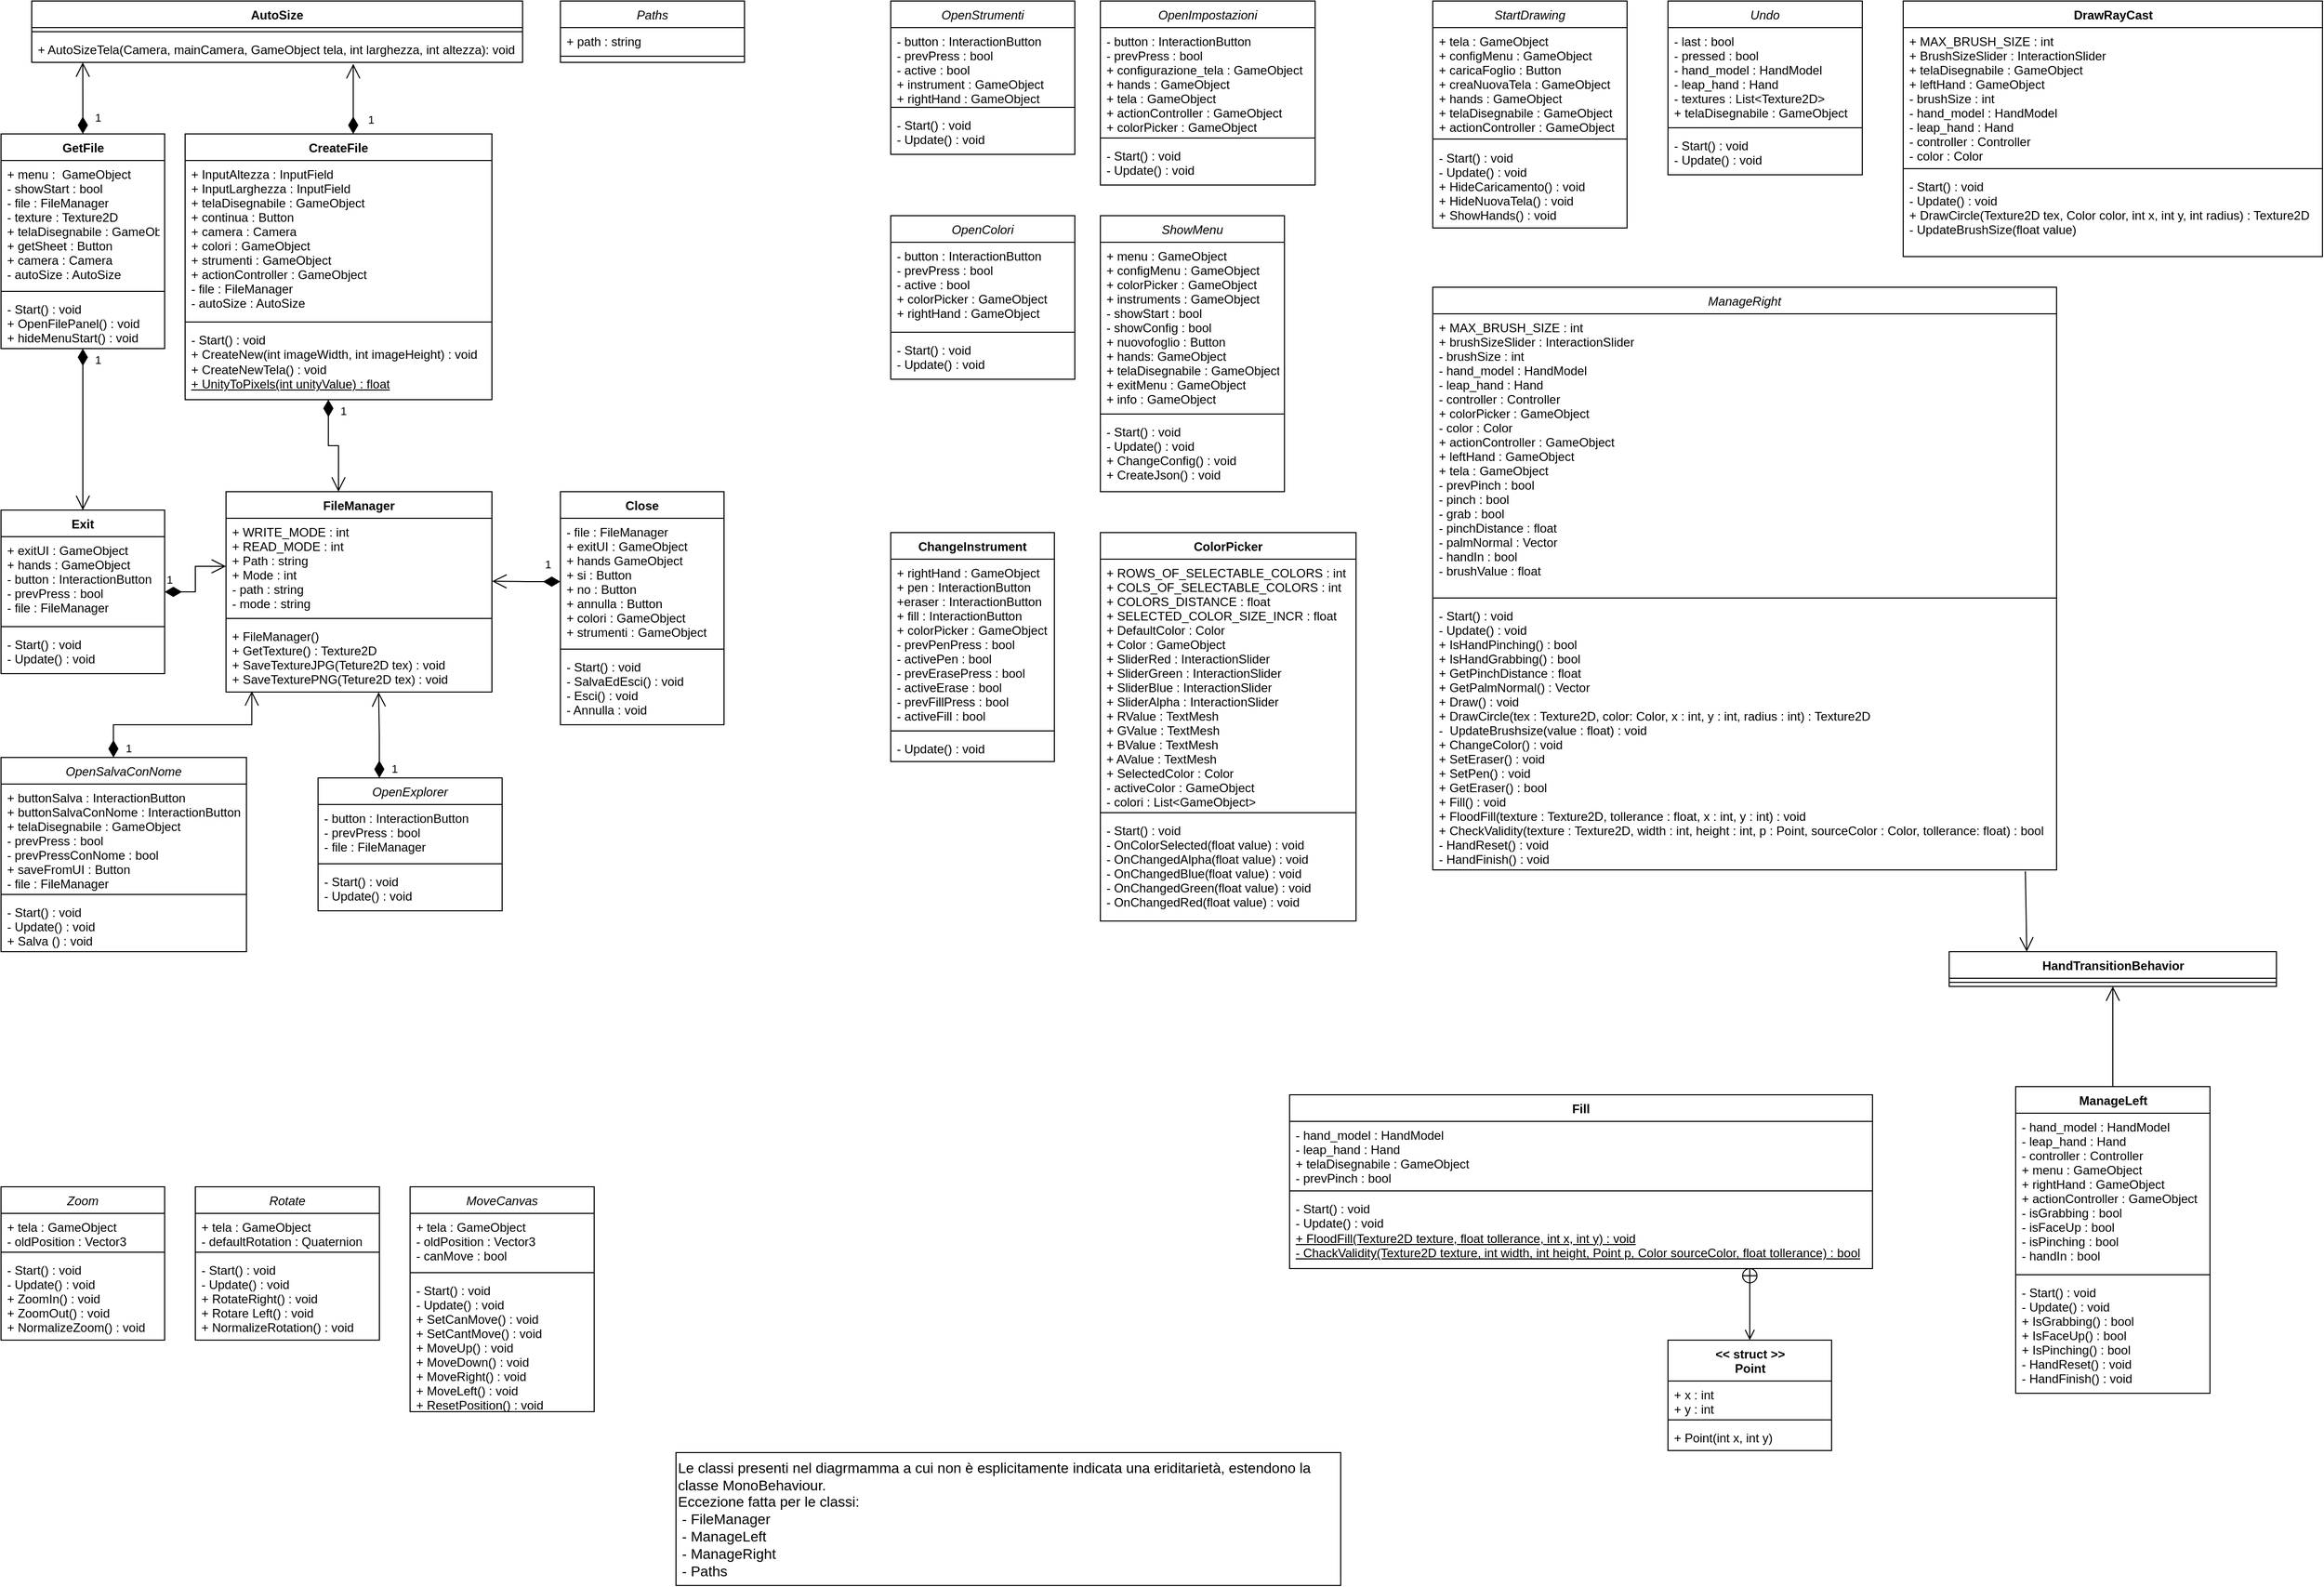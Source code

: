 <mxfile version="14.6.13" type="github">
  <diagram id="C5RBs43oDa-KdzZeNtuy" name="Page-1">
    <mxGraphModel dx="3206" dy="456" grid="1" gridSize="10" guides="1" tooltips="1" connect="1" arrows="1" fold="1" page="1" pageScale="1" pageWidth="1169" pageHeight="1654" math="0" shadow="0">
      <root>
        <mxCell id="WIyWlLk6GJQsqaUBKTNV-0" />
        <mxCell id="WIyWlLk6GJQsqaUBKTNV-1" parent="WIyWlLk6GJQsqaUBKTNV-0" />
        <mxCell id="zkfFHV4jXpPFQw0GAbJ--0" value="AutoSize" style="swimlane;fontStyle=1;align=center;verticalAlign=top;childLayout=stackLayout;horizontal=1;startSize=26;horizontalStack=0;resizeParent=1;resizeLast=0;collapsible=1;marginBottom=0;rounded=0;shadow=0;strokeWidth=1;" parent="WIyWlLk6GJQsqaUBKTNV-1" vertex="1">
          <mxGeometry x="-2270" y="30" width="480" height="60" as="geometry">
            <mxRectangle x="100" y="280" width="160" height="26" as="alternateBounds" />
          </mxGeometry>
        </mxCell>
        <mxCell id="zkfFHV4jXpPFQw0GAbJ--4" value="" style="line;html=1;strokeWidth=1;align=left;verticalAlign=middle;spacingTop=-1;spacingLeft=3;spacingRight=3;rotatable=0;labelPosition=right;points=[];portConstraint=eastwest;" parent="zkfFHV4jXpPFQw0GAbJ--0" vertex="1">
          <mxGeometry y="26" width="480" height="8" as="geometry" />
        </mxCell>
        <mxCell id="zkfFHV4jXpPFQw0GAbJ--5" value="+ AutoSizeTela(Camera, mainCamera, GameObject tela, int larghezza, int altezza): void" style="text;align=left;verticalAlign=top;spacingLeft=4;spacingRight=4;overflow=hidden;rotatable=0;points=[[0,0.5],[1,0.5]];portConstraint=eastwest;" parent="zkfFHV4jXpPFQw0GAbJ--0" vertex="1">
          <mxGeometry y="34" width="480" height="26" as="geometry" />
        </mxCell>
        <mxCell id="0VeXUthnpNNuvw82r98w-10" value="ChangeInstrument" style="swimlane;fontStyle=1;align=center;verticalAlign=top;childLayout=stackLayout;horizontal=1;startSize=26;horizontalStack=0;resizeParent=1;resizeParentMax=0;resizeLast=0;collapsible=1;marginBottom=0;" parent="WIyWlLk6GJQsqaUBKTNV-1" vertex="1">
          <mxGeometry x="-1430" y="550" width="160" height="224" as="geometry" />
        </mxCell>
        <mxCell id="0VeXUthnpNNuvw82r98w-11" value="+ rightHand : GameObject&#xa;+ pen : InteractionButton&#xa;+eraser : InteractionButton&#xa;+ fill : InteractionButton&#xa;+ colorPicker : GameObject&#xa;- prevPenPress : bool&#xa;- activePen : bool&#xa;- prevErasePress : bool&#xa;- activeErase : bool&#xa;- prevFillPress : bool&#xa;- activeFill : bool&#xa;&#xa;&#xa;&#xa;" style="text;strokeColor=none;fillColor=none;align=left;verticalAlign=top;spacingLeft=4;spacingRight=4;overflow=hidden;rotatable=0;points=[[0,0.5],[1,0.5]];portConstraint=eastwest;" parent="0VeXUthnpNNuvw82r98w-10" vertex="1">
          <mxGeometry y="26" width="160" height="164" as="geometry" />
        </mxCell>
        <mxCell id="0VeXUthnpNNuvw82r98w-12" value="" style="line;strokeWidth=1;fillColor=none;align=left;verticalAlign=middle;spacingTop=-1;spacingLeft=3;spacingRight=3;rotatable=0;labelPosition=right;points=[];portConstraint=eastwest;" parent="0VeXUthnpNNuvw82r98w-10" vertex="1">
          <mxGeometry y="190" width="160" height="8" as="geometry" />
        </mxCell>
        <mxCell id="0VeXUthnpNNuvw82r98w-13" value="- Update() : void" style="text;strokeColor=none;fillColor=none;align=left;verticalAlign=top;spacingLeft=4;spacingRight=4;overflow=hidden;rotatable=0;points=[[0,0.5],[1,0.5]];portConstraint=eastwest;" parent="0VeXUthnpNNuvw82r98w-10" vertex="1">
          <mxGeometry y="198" width="160" height="26" as="geometry" />
        </mxCell>
        <mxCell id="0VeXUthnpNNuvw82r98w-17" value="Close" style="swimlane;fontStyle=1;align=center;verticalAlign=top;childLayout=stackLayout;horizontal=1;startSize=26;horizontalStack=0;resizeParent=1;resizeParentMax=0;resizeLast=0;collapsible=1;marginBottom=0;" parent="WIyWlLk6GJQsqaUBKTNV-1" vertex="1">
          <mxGeometry x="-1753" y="510" width="160" height="228" as="geometry" />
        </mxCell>
        <mxCell id="0VeXUthnpNNuvw82r98w-18" value="- file : FileManager&#xa;+ exitUI : GameObject&#xa;+ hands GameObject&#xa;+ si : Button&#xa;+ no : Button&#xa;+ annulla : Button&#xa;+ colori : GameObject&#xa;+ strumenti : GameObject&#xa;" style="text;strokeColor=none;fillColor=none;align=left;verticalAlign=top;spacingLeft=4;spacingRight=4;overflow=hidden;rotatable=0;points=[[0,0.5],[1,0.5]];portConstraint=eastwest;" parent="0VeXUthnpNNuvw82r98w-17" vertex="1">
          <mxGeometry y="26" width="160" height="124" as="geometry" />
        </mxCell>
        <mxCell id="0VeXUthnpNNuvw82r98w-19" value="" style="line;strokeWidth=1;fillColor=none;align=left;verticalAlign=middle;spacingTop=-1;spacingLeft=3;spacingRight=3;rotatable=0;labelPosition=right;points=[];portConstraint=eastwest;" parent="0VeXUthnpNNuvw82r98w-17" vertex="1">
          <mxGeometry y="150" width="160" height="8" as="geometry" />
        </mxCell>
        <mxCell id="0VeXUthnpNNuvw82r98w-20" value="- Start() : void&#xa;- SalvaEdEsci() : void&#xa;- Esci() : void&#xa;- Annulla : void&#xa;" style="text;strokeColor=none;fillColor=none;align=left;verticalAlign=top;spacingLeft=4;spacingRight=4;overflow=hidden;rotatable=0;points=[[0,0.5],[1,0.5]];portConstraint=eastwest;" parent="0VeXUthnpNNuvw82r98w-17" vertex="1">
          <mxGeometry y="158" width="160" height="70" as="geometry" />
        </mxCell>
        <mxCell id="0VeXUthnpNNuvw82r98w-21" value="ColorPicker" style="swimlane;fontStyle=1;align=center;verticalAlign=top;childLayout=stackLayout;horizontal=1;startSize=26;horizontalStack=0;resizeParent=1;resizeParentMax=0;resizeLast=0;collapsible=1;marginBottom=0;" parent="WIyWlLk6GJQsqaUBKTNV-1" vertex="1">
          <mxGeometry x="-1225" y="550" width="250" height="380" as="geometry" />
        </mxCell>
        <mxCell id="0VeXUthnpNNuvw82r98w-22" value="+ ROWS_OF_SELECTABLE_COLORS : int&#xa;+ COLS_OF_SELECTABLE_COLORS : int&#xa;+ COLORS_DISTANCE : float&#xa;+ SELECTED_COLOR_SIZE_INCR : float&#xa;+ DefaultColor : Color&#xa;+ Color : GameObject&#xa;+ SliderRed : InteractionSlider&#xa;+ SliderGreen : InteractionSlider&#xa;+ SliderBlue : InteractionSlider&#xa;+ SliderAlpha : InteractionSlider&#xa;+ RValue : TextMesh&#xa;+ GValue : TextMesh&#xa;+ BValue : TextMesh&#xa;+ AValue : TextMesh&#xa;+ SelectedColor : Color&#xa;- activeColor : GameObject&#xa;- colori : List&lt;GameObject&gt;&#xa;&#xa;&#xa;&#xa;" style="text;strokeColor=none;fillColor=none;align=left;verticalAlign=top;spacingLeft=4;spacingRight=4;overflow=hidden;rotatable=0;points=[[0,0.5],[1,0.5]];portConstraint=eastwest;" parent="0VeXUthnpNNuvw82r98w-21" vertex="1">
          <mxGeometry y="26" width="250" height="244" as="geometry" />
        </mxCell>
        <mxCell id="0VeXUthnpNNuvw82r98w-23" value="" style="line;strokeWidth=1;fillColor=none;align=left;verticalAlign=middle;spacingTop=-1;spacingLeft=3;spacingRight=3;rotatable=0;labelPosition=right;points=[];portConstraint=eastwest;" parent="0VeXUthnpNNuvw82r98w-21" vertex="1">
          <mxGeometry y="270" width="250" height="8" as="geometry" />
        </mxCell>
        <mxCell id="0VeXUthnpNNuvw82r98w-24" value="- Start() : void&#xa;- OnColorSelected(float value) : void&#xa;- OnChangedAlpha(float value) : void&#xa;- OnChangedBlue(float value) : void&#xa;- OnChangedGreen(float value) : void&#xa;- OnChangedRed(float value) : void&#xa;&#xa;" style="text;strokeColor=none;fillColor=none;align=left;verticalAlign=top;spacingLeft=4;spacingRight=4;overflow=hidden;rotatable=0;points=[[0,0.5],[1,0.5]];portConstraint=eastwest;" parent="0VeXUthnpNNuvw82r98w-21" vertex="1">
          <mxGeometry y="278" width="250" height="102" as="geometry" />
        </mxCell>
        <mxCell id="0VeXUthnpNNuvw82r98w-25" value="CreateFile" style="swimlane;fontStyle=1;align=center;verticalAlign=top;childLayout=stackLayout;horizontal=1;startSize=26;horizontalStack=0;resizeParent=1;resizeParentMax=0;resizeLast=0;collapsible=1;marginBottom=0;" parent="WIyWlLk6GJQsqaUBKTNV-1" vertex="1">
          <mxGeometry x="-2120" y="160" width="300" height="260" as="geometry" />
        </mxCell>
        <mxCell id="0VeXUthnpNNuvw82r98w-26" value="+ InputAltezza : InputField&#xa;+ InputLarghezza : InputField&#xa;+ telaDisegnabile : GameObject&#xa;+ continua : Button&#xa;+ camera : Camera&#xa;+ colori : GameObject&#xa;+ strumenti : GameObject&#xa;+ actionController : GameObject&#xa;- file : FileManager&#xa;- autoSize : AutoSize&#xa;&#xa;" style="text;strokeColor=none;fillColor=none;align=left;verticalAlign=top;spacingLeft=4;spacingRight=4;overflow=hidden;rotatable=0;points=[[0,0.5],[1,0.5]];portConstraint=eastwest;" parent="0VeXUthnpNNuvw82r98w-25" vertex="1">
          <mxGeometry y="26" width="300" height="154" as="geometry" />
        </mxCell>
        <mxCell id="0VeXUthnpNNuvw82r98w-27" value="" style="line;strokeWidth=1;fillColor=none;align=left;verticalAlign=middle;spacingTop=-1;spacingLeft=3;spacingRight=3;rotatable=0;labelPosition=right;points=[];portConstraint=eastwest;" parent="0VeXUthnpNNuvw82r98w-25" vertex="1">
          <mxGeometry y="180" width="300" height="8" as="geometry" />
        </mxCell>
        <mxCell id="0VeXUthnpNNuvw82r98w-28" value="- Start() : void&lt;br&gt;+ CreateNew(int imageWidth, int imageHeight) : void&lt;br&gt;+ CreateNewTela() : void&lt;br&gt;&lt;u&gt;+ UnityToPixels(int unityValue) : float&lt;/u&gt;&lt;br&gt;" style="text;strokeColor=none;fillColor=none;align=left;verticalAlign=top;spacingLeft=4;spacingRight=4;overflow=hidden;rotatable=0;points=[[0,0.5],[1,0.5]];portConstraint=eastwest;fontStyle=0;html=1;" parent="0VeXUthnpNNuvw82r98w-25" vertex="1">
          <mxGeometry y="188" width="300" height="72" as="geometry" />
        </mxCell>
        <mxCell id="0VeXUthnpNNuvw82r98w-37" value="1" style="endArrow=open;html=1;endSize=12;startArrow=diamondThin;startSize=14;startFill=1;edgeStyle=orthogonalEdgeStyle;align=left;verticalAlign=bottom;rounded=0;entryX=0.655;entryY=1.06;entryDx=0;entryDy=0;entryPerimeter=0;" parent="WIyWlLk6GJQsqaUBKTNV-1" source="0VeXUthnpNNuvw82r98w-25" target="zkfFHV4jXpPFQw0GAbJ--5" edge="1">
          <mxGeometry x="-0.835" y="-13" relative="1" as="geometry">
            <mxPoint x="-2380" y="420" as="sourcePoint" />
            <mxPoint x="-2220" y="420" as="targetPoint" />
            <mxPoint as="offset" />
            <Array as="points">
              <mxPoint x="-1956" y="250" />
              <mxPoint x="-1956" y="250" />
            </Array>
          </mxGeometry>
        </mxCell>
        <mxCell id="0VeXUthnpNNuvw82r98w-39" value="DrawRayCast" style="swimlane;fontStyle=1;align=center;verticalAlign=top;childLayout=stackLayout;horizontal=1;startSize=26;horizontalStack=0;resizeParent=1;resizeParentMax=0;resizeLast=0;collapsible=1;marginBottom=0;html=1;" parent="WIyWlLk6GJQsqaUBKTNV-1" vertex="1">
          <mxGeometry x="-440" y="30" width="410" height="250" as="geometry" />
        </mxCell>
        <mxCell id="0VeXUthnpNNuvw82r98w-40" value="+ MAX_BRUSH_SIZE : int&#xa;+ BrushSizeSlider : InteractionSlider&#xa;+ telaDisegnabile : GameObject&#xa;+ leftHand : GameObject&#xa;- brushSize : int&#xa;- hand_model : HandModel&#xa;- leap_hand : Hand&#xa;- controller : Controller&#xa;- color : Color&#xa;&#xa;" style="text;strokeColor=none;fillColor=none;align=left;verticalAlign=top;spacingLeft=4;spacingRight=4;overflow=hidden;rotatable=0;points=[[0,0.5],[1,0.5]];portConstraint=eastwest;" parent="0VeXUthnpNNuvw82r98w-39" vertex="1">
          <mxGeometry y="26" width="410" height="134" as="geometry" />
        </mxCell>
        <mxCell id="0VeXUthnpNNuvw82r98w-41" value="" style="line;strokeWidth=1;fillColor=none;align=left;verticalAlign=middle;spacingTop=-1;spacingLeft=3;spacingRight=3;rotatable=0;labelPosition=right;points=[];portConstraint=eastwest;" parent="0VeXUthnpNNuvw82r98w-39" vertex="1">
          <mxGeometry y="160" width="410" height="8" as="geometry" />
        </mxCell>
        <mxCell id="0VeXUthnpNNuvw82r98w-42" value="- Start() : void&#xa;- Update() : void&#xa;+ DrawCircle(Texture2D tex, Color color, int x, int y, int radius) : Texture2D&#xa;- UpdateBrushSize(float value)&#xa;&#xa;" style="text;strokeColor=none;fillColor=none;align=left;verticalAlign=top;spacingLeft=4;spacingRight=4;overflow=hidden;rotatable=0;points=[[0,0.5],[1,0.5]];portConstraint=eastwest;" parent="0VeXUthnpNNuvw82r98w-39" vertex="1">
          <mxGeometry y="168" width="410" height="82" as="geometry" />
        </mxCell>
        <mxCell id="M-HyiIcxL1wfESy_Ib01-0" value="Exit" style="swimlane;fontStyle=1;align=center;verticalAlign=top;childLayout=stackLayout;horizontal=1;startSize=26;horizontalStack=0;resizeParent=1;resizeParentMax=0;resizeLast=0;collapsible=1;marginBottom=0;" parent="WIyWlLk6GJQsqaUBKTNV-1" vertex="1">
          <mxGeometry x="-2300" y="528" width="160" height="160" as="geometry" />
        </mxCell>
        <mxCell id="M-HyiIcxL1wfESy_Ib01-1" value="+ exitUI : GameObject&#xa;+ hands : GameObject&#xa;- button : InteractionButton&#xa;- prevPress : bool&#xa;- file : FileManager&#xa;" style="text;strokeColor=none;fillColor=none;align=left;verticalAlign=top;spacingLeft=4;spacingRight=4;overflow=hidden;rotatable=0;points=[[0,0.5],[1,0.5]];portConstraint=eastwest;" parent="M-HyiIcxL1wfESy_Ib01-0" vertex="1">
          <mxGeometry y="26" width="160" height="84" as="geometry" />
        </mxCell>
        <mxCell id="M-HyiIcxL1wfESy_Ib01-2" value="" style="line;strokeWidth=1;fillColor=none;align=left;verticalAlign=middle;spacingTop=-1;spacingLeft=3;spacingRight=3;rotatable=0;labelPosition=right;points=[];portConstraint=eastwest;" parent="M-HyiIcxL1wfESy_Ib01-0" vertex="1">
          <mxGeometry y="110" width="160" height="8" as="geometry" />
        </mxCell>
        <mxCell id="M-HyiIcxL1wfESy_Ib01-3" value="- Start() : void&#xa;- Update() : void" style="text;strokeColor=none;fillColor=none;align=left;verticalAlign=top;spacingLeft=4;spacingRight=4;overflow=hidden;rotatable=0;points=[[0,0.5],[1,0.5]];portConstraint=eastwest;" parent="M-HyiIcxL1wfESy_Ib01-0" vertex="1">
          <mxGeometry y="118" width="160" height="42" as="geometry" />
        </mxCell>
        <mxCell id="M-HyiIcxL1wfESy_Ib01-4" value="FileManager" style="swimlane;fontStyle=1;align=center;verticalAlign=top;childLayout=stackLayout;horizontal=1;startSize=26;horizontalStack=0;resizeParent=1;resizeParentMax=0;resizeLast=0;collapsible=1;marginBottom=0;" parent="WIyWlLk6GJQsqaUBKTNV-1" vertex="1">
          <mxGeometry x="-2080" y="510" width="260" height="196" as="geometry" />
        </mxCell>
        <mxCell id="M-HyiIcxL1wfESy_Ib01-5" value="+ WRITE_MODE : int&#xa;+ READ_MODE : int&#xa;+ Path : string&#xa;+ Mode : int&#xa;- path : string&#xa;- mode : string" style="text;strokeColor=none;fillColor=none;align=left;verticalAlign=top;spacingLeft=4;spacingRight=4;overflow=hidden;rotatable=0;points=[[0,0.5],[1,0.5]];portConstraint=eastwest;" parent="M-HyiIcxL1wfESy_Ib01-4" vertex="1">
          <mxGeometry y="26" width="260" height="94" as="geometry" />
        </mxCell>
        <mxCell id="M-HyiIcxL1wfESy_Ib01-6" value="" style="line;strokeWidth=1;fillColor=none;align=left;verticalAlign=middle;spacingTop=-1;spacingLeft=3;spacingRight=3;rotatable=0;labelPosition=right;points=[];portConstraint=eastwest;" parent="M-HyiIcxL1wfESy_Ib01-4" vertex="1">
          <mxGeometry y="120" width="260" height="8" as="geometry" />
        </mxCell>
        <mxCell id="M-HyiIcxL1wfESy_Ib01-7" value="+ FileManager()&#xa;+ GetTexture() : Texture2D&#xa;+ SaveTextureJPG(Teture2D tex) : void&#xa;+ SaveTexturePNG(Teture2D tex) : void" style="text;strokeColor=none;fillColor=none;align=left;verticalAlign=top;spacingLeft=4;spacingRight=4;overflow=hidden;rotatable=0;points=[[0,0.5],[1,0.5]];portConstraint=eastwest;" parent="M-HyiIcxL1wfESy_Ib01-4" vertex="1">
          <mxGeometry y="128" width="260" height="68" as="geometry" />
        </mxCell>
        <mxCell id="M-HyiIcxL1wfESy_Ib01-8" value="Fill" style="swimlane;fontStyle=1;align=center;verticalAlign=top;childLayout=stackLayout;horizontal=1;startSize=26;horizontalStack=0;resizeParent=1;resizeParentMax=0;resizeLast=0;collapsible=1;marginBottom=0;" parent="WIyWlLk6GJQsqaUBKTNV-1" vertex="1">
          <mxGeometry x="-1040" y="1100" width="570" height="170" as="geometry" />
        </mxCell>
        <mxCell id="M-HyiIcxL1wfESy_Ib01-9" value="- hand_model : HandModel&#xa;- leap_hand : Hand&#xa;+ telaDisegnabile : GameObject&#xa;- prevPinch : bool" style="text;strokeColor=none;fillColor=none;align=left;verticalAlign=top;spacingLeft=4;spacingRight=4;overflow=hidden;rotatable=0;points=[[0,0.5],[1,0.5]];portConstraint=eastwest;" parent="M-HyiIcxL1wfESy_Ib01-8" vertex="1">
          <mxGeometry y="26" width="570" height="64" as="geometry" />
        </mxCell>
        <mxCell id="M-HyiIcxL1wfESy_Ib01-10" value="" style="line;strokeWidth=1;fillColor=none;align=left;verticalAlign=middle;spacingTop=-1;spacingLeft=3;spacingRight=3;rotatable=0;labelPosition=right;points=[];portConstraint=eastwest;" parent="M-HyiIcxL1wfESy_Ib01-8" vertex="1">
          <mxGeometry y="90" width="570" height="8" as="geometry" />
        </mxCell>
        <mxCell id="M-HyiIcxL1wfESy_Ib01-11" value="- Start() : void&lt;br&gt;- Update() : void&lt;br&gt;&lt;u&gt;+ FloodFill(Texture2D texture, float tollerance, int x, int y) : void&lt;/u&gt;&lt;u&gt;&lt;br&gt;- ChackValidity(Texture2D texture, int width, int height, Point p, Color sourceColor, float tollerance) : bool&lt;/u&gt;&lt;u&gt;&lt;br&gt;&lt;/u&gt;" style="text;strokeColor=none;fillColor=none;align=left;verticalAlign=top;spacingLeft=4;spacingRight=4;overflow=hidden;rotatable=0;points=[[0,0.5],[1,0.5]];portConstraint=eastwest;html=1;" parent="M-HyiIcxL1wfESy_Ib01-8" vertex="1">
          <mxGeometry y="98" width="570" height="72" as="geometry" />
        </mxCell>
        <mxCell id="M-HyiIcxL1wfESy_Ib01-12" value="&amp;lt;&amp;lt; struct &amp;gt;&amp;gt;&lt;br&gt;Point" style="swimlane;fontStyle=1;align=center;verticalAlign=top;childLayout=stackLayout;horizontal=1;startSize=40;horizontalStack=0;resizeParent=1;resizeParentMax=0;resizeLast=0;collapsible=1;marginBottom=0;html=1;" parent="WIyWlLk6GJQsqaUBKTNV-1" vertex="1">
          <mxGeometry x="-670" y="1340" width="160" height="108" as="geometry" />
        </mxCell>
        <mxCell id="M-HyiIcxL1wfESy_Ib01-13" value="+ x : int&#xa;+ y : int" style="text;strokeColor=none;fillColor=none;align=left;verticalAlign=top;spacingLeft=4;spacingRight=4;overflow=hidden;rotatable=0;points=[[0,0.5],[1,0.5]];portConstraint=eastwest;" parent="M-HyiIcxL1wfESy_Ib01-12" vertex="1">
          <mxGeometry y="40" width="160" height="34" as="geometry" />
        </mxCell>
        <mxCell id="M-HyiIcxL1wfESy_Ib01-14" value="" style="line;strokeWidth=1;fillColor=none;align=left;verticalAlign=middle;spacingTop=-1;spacingLeft=3;spacingRight=3;rotatable=0;labelPosition=right;points=[];portConstraint=eastwest;" parent="M-HyiIcxL1wfESy_Ib01-12" vertex="1">
          <mxGeometry y="74" width="160" height="8" as="geometry" />
        </mxCell>
        <mxCell id="M-HyiIcxL1wfESy_Ib01-15" value="+ Point(int x, int y)&lt;br&gt;&lt;u&gt;&lt;br&gt;&lt;/u&gt;" style="text;strokeColor=none;fillColor=none;align=left;verticalAlign=top;spacingLeft=4;spacingRight=4;overflow=hidden;rotatable=0;points=[[0,0.5],[1,0.5]];portConstraint=eastwest;html=1;" parent="M-HyiIcxL1wfESy_Ib01-12" vertex="1">
          <mxGeometry y="82" width="160" height="26" as="geometry" />
        </mxCell>
        <mxCell id="M-HyiIcxL1wfESy_Ib01-16" value="" style="endArrow=open;startArrow=circlePlus;endFill=0;startFill=0;endSize=8;html=1;entryX=0.5;entryY=0;entryDx=0;entryDy=0;entryPerimeter=0;" parent="WIyWlLk6GJQsqaUBKTNV-1" target="M-HyiIcxL1wfESy_Ib01-12" edge="1">
          <mxGeometry width="160" relative="1" as="geometry">
            <mxPoint x="-590" y="1269" as="sourcePoint" />
            <mxPoint x="-820" y="1210" as="targetPoint" />
          </mxGeometry>
        </mxCell>
        <mxCell id="M-HyiIcxL1wfESy_Ib01-17" value="GetFile" style="swimlane;fontStyle=1;align=center;verticalAlign=top;childLayout=stackLayout;horizontal=1;startSize=26;horizontalStack=0;resizeParent=1;resizeParentMax=0;resizeLast=0;collapsible=1;marginBottom=0;html=1;" parent="WIyWlLk6GJQsqaUBKTNV-1" vertex="1">
          <mxGeometry x="-2300" y="160" width="160" height="210" as="geometry" />
        </mxCell>
        <mxCell id="M-HyiIcxL1wfESy_Ib01-18" value="+ menu :  GameObject&#xa;- showStart : bool&#xa;- file : FileManager&#xa;- texture : Texture2D&#xa;+ telaDisegnabile : GameObject&#xa;+ getSheet : Button&#xa;+ camera : Camera&#xa;- autoSize : AutoSize" style="text;strokeColor=none;fillColor=none;align=left;verticalAlign=top;spacingLeft=4;spacingRight=4;overflow=hidden;rotatable=0;points=[[0,0.5],[1,0.5]];portConstraint=eastwest;" parent="M-HyiIcxL1wfESy_Ib01-17" vertex="1">
          <mxGeometry y="26" width="160" height="124" as="geometry" />
        </mxCell>
        <mxCell id="M-HyiIcxL1wfESy_Ib01-19" value="" style="line;strokeWidth=1;fillColor=none;align=left;verticalAlign=middle;spacingTop=-1;spacingLeft=3;spacingRight=3;rotatable=0;labelPosition=right;points=[];portConstraint=eastwest;" parent="M-HyiIcxL1wfESy_Ib01-17" vertex="1">
          <mxGeometry y="150" width="160" height="8" as="geometry" />
        </mxCell>
        <mxCell id="M-HyiIcxL1wfESy_Ib01-20" value="- Start() : void&#xa;+ OpenFilePanel() : void&#xa;+ hideMenuStart() : void" style="text;strokeColor=none;fillColor=none;align=left;verticalAlign=top;spacingLeft=4;spacingRight=4;overflow=hidden;rotatable=0;points=[[0,0.5],[1,0.5]];portConstraint=eastwest;" parent="M-HyiIcxL1wfESy_Ib01-17" vertex="1">
          <mxGeometry y="158" width="160" height="52" as="geometry" />
        </mxCell>
        <mxCell id="M-HyiIcxL1wfESy_Ib01-22" value="ManageLeft" style="swimlane;fontStyle=1;align=center;verticalAlign=top;childLayout=stackLayout;horizontal=1;startSize=26;horizontalStack=0;resizeParent=1;resizeParentMax=0;resizeLast=0;collapsible=1;marginBottom=0;html=1;" parent="WIyWlLk6GJQsqaUBKTNV-1" vertex="1">
          <mxGeometry x="-330" y="1092" width="190" height="300" as="geometry" />
        </mxCell>
        <mxCell id="M-HyiIcxL1wfESy_Ib01-23" value="- hand_model : HandModel&#xa;- leap_hand : Hand&#xa;- controller : Controller&#xa;+ menu : GameObject&#xa;+ rightHand : GameObject&#xa;+ actionController : GameObject&#xa;- isGrabbing : bool&#xa;- isFaceUp : bool&#xa;- isPinching : bool&#xa;- handIn : bool" style="text;strokeColor=none;fillColor=none;align=left;verticalAlign=top;spacingLeft=4;spacingRight=4;overflow=hidden;rotatable=0;points=[[0,0.5],[1,0.5]];portConstraint=eastwest;" parent="M-HyiIcxL1wfESy_Ib01-22" vertex="1">
          <mxGeometry y="26" width="190" height="154" as="geometry" />
        </mxCell>
        <mxCell id="M-HyiIcxL1wfESy_Ib01-24" value="" style="line;strokeWidth=1;fillColor=none;align=left;verticalAlign=middle;spacingTop=-1;spacingLeft=3;spacingRight=3;rotatable=0;labelPosition=right;points=[];portConstraint=eastwest;" parent="M-HyiIcxL1wfESy_Ib01-22" vertex="1">
          <mxGeometry y="180" width="190" height="8" as="geometry" />
        </mxCell>
        <mxCell id="M-HyiIcxL1wfESy_Ib01-25" value="- Start() : void&#xa;- Update() : void&#xa;+ IsGrabbing() : bool&#xa;+ IsFaceUp() : bool&#xa;+ IsPinching() : bool&#xa;- HandReset() : void&#xa;- HandFinish() : void" style="text;strokeColor=none;fillColor=none;align=left;verticalAlign=top;spacingLeft=4;spacingRight=4;overflow=hidden;rotatable=0;points=[[0,0.5],[1,0.5]];portConstraint=eastwest;" parent="M-HyiIcxL1wfESy_Ib01-22" vertex="1">
          <mxGeometry y="188" width="190" height="112" as="geometry" />
        </mxCell>
        <mxCell id="M-HyiIcxL1wfESy_Ib01-26" value="HandTransitionBehavior" style="swimlane;fontStyle=1;align=center;verticalAlign=top;childLayout=stackLayout;horizontal=1;startSize=26;horizontalStack=0;resizeParent=1;resizeParentMax=0;resizeLast=0;collapsible=1;marginBottom=0;html=1;" parent="WIyWlLk6GJQsqaUBKTNV-1" vertex="1">
          <mxGeometry x="-395" y="960" width="320" height="34" as="geometry" />
        </mxCell>
        <mxCell id="M-HyiIcxL1wfESy_Ib01-28" value="" style="line;strokeWidth=1;fillColor=none;align=left;verticalAlign=middle;spacingTop=-1;spacingLeft=3;spacingRight=3;rotatable=0;labelPosition=right;points=[];portConstraint=eastwest;" parent="M-HyiIcxL1wfESy_Ib01-26" vertex="1">
          <mxGeometry y="26" width="320" height="8" as="geometry" />
        </mxCell>
        <mxCell id="M-HyiIcxL1wfESy_Ib01-31" value="" style="endArrow=open;endFill=1;endSize=12;html=1;exitX=0.5;exitY=0;exitDx=0;exitDy=0;entryX=0.5;entryY=1;entryDx=0;entryDy=0;" parent="WIyWlLk6GJQsqaUBKTNV-1" source="M-HyiIcxL1wfESy_Ib01-22" target="M-HyiIcxL1wfESy_Ib01-26" edge="1">
          <mxGeometry width="160" relative="1" as="geometry">
            <mxPoint x="1575" y="640" as="sourcePoint" />
            <mxPoint x="1505" y="490" as="targetPoint" />
          </mxGeometry>
        </mxCell>
        <mxCell id="BAl78yBo1YUgTFRK2SCL-1" value="1" style="endArrow=open;html=1;endSize=12;startArrow=diamondThin;startSize=14;startFill=1;edgeStyle=orthogonalEdgeStyle;align=left;verticalAlign=bottom;rounded=0;exitX=0.5;exitY=0;exitDx=0;exitDy=0;entryX=0.104;entryY=1;entryDx=0;entryDy=0;entryPerimeter=0;" parent="WIyWlLk6GJQsqaUBKTNV-1" source="M-HyiIcxL1wfESy_Ib01-17" target="zkfFHV4jXpPFQw0GAbJ--5" edge="1">
          <mxGeometry x="-0.8" y="-10" relative="1" as="geometry">
            <mxPoint x="-2220" y="150" as="sourcePoint" />
            <mxPoint x="-2060" y="150" as="targetPoint" />
            <mxPoint as="offset" />
          </mxGeometry>
        </mxCell>
        <mxCell id="BAl78yBo1YUgTFRK2SCL-5" value="Zoom" style="swimlane;fontStyle=2;align=center;verticalAlign=top;childLayout=stackLayout;horizontal=1;startSize=26;horizontalStack=0;resizeParent=1;resizeLast=0;collapsible=1;marginBottom=0;rounded=0;shadow=0;strokeWidth=1;" parent="WIyWlLk6GJQsqaUBKTNV-1" vertex="1">
          <mxGeometry x="-2300" y="1190" width="160" height="150" as="geometry">
            <mxRectangle x="230" y="140" width="160" height="26" as="alternateBounds" />
          </mxGeometry>
        </mxCell>
        <mxCell id="BAl78yBo1YUgTFRK2SCL-6" value="+ tela : GameObject&#xa;- oldPosition : Vector3 " style="text;align=left;verticalAlign=top;spacingLeft=4;spacingRight=4;overflow=hidden;rotatable=0;points=[[0,0.5],[1,0.5]];portConstraint=eastwest;" parent="BAl78yBo1YUgTFRK2SCL-5" vertex="1">
          <mxGeometry y="26" width="160" height="34" as="geometry" />
        </mxCell>
        <mxCell id="BAl78yBo1YUgTFRK2SCL-7" value="" style="line;html=1;strokeWidth=1;align=left;verticalAlign=middle;spacingTop=-1;spacingLeft=3;spacingRight=3;rotatable=0;labelPosition=right;points=[];portConstraint=eastwest;" parent="BAl78yBo1YUgTFRK2SCL-5" vertex="1">
          <mxGeometry y="60" width="160" height="8" as="geometry" />
        </mxCell>
        <mxCell id="BAl78yBo1YUgTFRK2SCL-8" value="- Start() : void&#xa;- Update() : void&#xa;+ ZoomIn() : void&#xa;+ ZoomOut() : void&#xa;+ NormalizeZoom() : void" style="text;align=left;verticalAlign=top;spacingLeft=4;spacingRight=4;overflow=hidden;rotatable=0;points=[[0,0.5],[1,0.5]];portConstraint=eastwest;" parent="BAl78yBo1YUgTFRK2SCL-5" vertex="1">
          <mxGeometry y="68" width="160" height="82" as="geometry" />
        </mxCell>
        <mxCell id="BAl78yBo1YUgTFRK2SCL-9" value="Undo" style="swimlane;fontStyle=2;align=center;verticalAlign=top;childLayout=stackLayout;horizontal=1;startSize=26;horizontalStack=0;resizeParent=1;resizeLast=0;collapsible=1;marginBottom=0;rounded=0;shadow=0;strokeWidth=1;" parent="WIyWlLk6GJQsqaUBKTNV-1" vertex="1">
          <mxGeometry x="-670" y="30" width="190" height="170" as="geometry">
            <mxRectangle x="230" y="140" width="160" height="26" as="alternateBounds" />
          </mxGeometry>
        </mxCell>
        <mxCell id="BAl78yBo1YUgTFRK2SCL-10" value="- last : bool&#xa;- pressed : bool&#xa;- hand_model : HandModel&#xa;- leap_hand : Hand&#xa;- textures : List&lt;Texture2D&gt;&#xa;+ telaDisegnabile : GameObject" style="text;align=left;verticalAlign=top;spacingLeft=4;spacingRight=4;overflow=hidden;rotatable=0;points=[[0,0.5],[1,0.5]];portConstraint=eastwest;" parent="BAl78yBo1YUgTFRK2SCL-9" vertex="1">
          <mxGeometry y="26" width="190" height="94" as="geometry" />
        </mxCell>
        <mxCell id="BAl78yBo1YUgTFRK2SCL-11" value="" style="line;html=1;strokeWidth=1;align=left;verticalAlign=middle;spacingTop=-1;spacingLeft=3;spacingRight=3;rotatable=0;labelPosition=right;points=[];portConstraint=eastwest;" parent="BAl78yBo1YUgTFRK2SCL-9" vertex="1">
          <mxGeometry y="120" width="190" height="8" as="geometry" />
        </mxCell>
        <mxCell id="BAl78yBo1YUgTFRK2SCL-12" value="- Start() : void&#xa;- Update() : void" style="text;align=left;verticalAlign=top;spacingLeft=4;spacingRight=4;overflow=hidden;rotatable=0;points=[[0,0.5],[1,0.5]];portConstraint=eastwest;" parent="BAl78yBo1YUgTFRK2SCL-9" vertex="1">
          <mxGeometry y="128" width="190" height="42" as="geometry" />
        </mxCell>
        <mxCell id="BAl78yBo1YUgTFRK2SCL-13" value="StartDrawing" style="swimlane;fontStyle=2;align=center;verticalAlign=top;childLayout=stackLayout;horizontal=1;startSize=26;horizontalStack=0;resizeParent=1;resizeLast=0;collapsible=1;marginBottom=0;rounded=0;shadow=0;strokeWidth=1;" parent="WIyWlLk6GJQsqaUBKTNV-1" vertex="1">
          <mxGeometry x="-900" y="30" width="190" height="222" as="geometry">
            <mxRectangle x="230" y="140" width="160" height="26" as="alternateBounds" />
          </mxGeometry>
        </mxCell>
        <mxCell id="BAl78yBo1YUgTFRK2SCL-14" value="+ tela : GameObject&#xa;+ configMenu : GameObject&#xa;+ caricaFoglio : Button&#xa;+ creaNuovaTela : GameObject&#xa;+ hands : GameObject&#xa;+ telaDisegnabile : GameObject&#xa;+ actionController : GameObject&#xa;" style="text;align=left;verticalAlign=top;spacingLeft=4;spacingRight=4;overflow=hidden;rotatable=0;points=[[0,0.5],[1,0.5]];portConstraint=eastwest;" parent="BAl78yBo1YUgTFRK2SCL-13" vertex="1">
          <mxGeometry y="26" width="190" height="104" as="geometry" />
        </mxCell>
        <mxCell id="BAl78yBo1YUgTFRK2SCL-15" value="" style="line;html=1;strokeWidth=1;align=left;verticalAlign=middle;spacingTop=-1;spacingLeft=3;spacingRight=3;rotatable=0;labelPosition=right;points=[];portConstraint=eastwest;" parent="BAl78yBo1YUgTFRK2SCL-13" vertex="1">
          <mxGeometry y="130" width="190" height="10" as="geometry" />
        </mxCell>
        <mxCell id="BAl78yBo1YUgTFRK2SCL-16" value="- Start() : void&#xa;- Update() : void&#xa;+ HideCaricamento() : void&#xa;+ HideNuovaTela() : void&#xa;+ ShowHands() : void" style="text;align=left;verticalAlign=top;spacingLeft=4;spacingRight=4;overflow=hidden;rotatable=0;points=[[0,0.5],[1,0.5]];portConstraint=eastwest;" parent="BAl78yBo1YUgTFRK2SCL-13" vertex="1">
          <mxGeometry y="140" width="190" height="82" as="geometry" />
        </mxCell>
        <mxCell id="BAl78yBo1YUgTFRK2SCL-17" value="ShowMenu" style="swimlane;fontStyle=2;align=center;verticalAlign=top;childLayout=stackLayout;horizontal=1;startSize=26;horizontalStack=0;resizeParent=1;resizeLast=0;collapsible=1;marginBottom=0;rounded=0;shadow=0;strokeWidth=1;" parent="WIyWlLk6GJQsqaUBKTNV-1" vertex="1">
          <mxGeometry x="-1225" y="240" width="180" height="270" as="geometry">
            <mxRectangle x="230" y="140" width="160" height="26" as="alternateBounds" />
          </mxGeometry>
        </mxCell>
        <mxCell id="BAl78yBo1YUgTFRK2SCL-18" value="+ menu : GameObject&#xa;+ configMenu : GameObject&#xa;+ colorPicker : GameObject&#xa;+ instruments : GameObject&#xa;- showStart : bool&#xa;- showConfig : bool&#xa;+ nuovofoglio : Button&#xa;+ hands: GameObject&#xa;+ telaDisegnabile : GameObject&#xa;+ exitMenu : GameObject&#xa;+ info : GameObject" style="text;align=left;verticalAlign=top;spacingLeft=4;spacingRight=4;overflow=hidden;rotatable=0;points=[[0,0.5],[1,0.5]];portConstraint=eastwest;" parent="BAl78yBo1YUgTFRK2SCL-17" vertex="1">
          <mxGeometry y="26" width="180" height="164" as="geometry" />
        </mxCell>
        <mxCell id="BAl78yBo1YUgTFRK2SCL-19" value="" style="line;html=1;strokeWidth=1;align=left;verticalAlign=middle;spacingTop=-1;spacingLeft=3;spacingRight=3;rotatable=0;labelPosition=right;points=[];portConstraint=eastwest;" parent="BAl78yBo1YUgTFRK2SCL-17" vertex="1">
          <mxGeometry y="190" width="180" height="8" as="geometry" />
        </mxCell>
        <mxCell id="BAl78yBo1YUgTFRK2SCL-20" value="- Start() : void&#xa;- Update() : void&#xa;+ ChangeConfig() : void&#xa;+ CreateJson() : void" style="text;align=left;verticalAlign=top;spacingLeft=4;spacingRight=4;overflow=hidden;rotatable=0;points=[[0,0.5],[1,0.5]];portConstraint=eastwest;" parent="BAl78yBo1YUgTFRK2SCL-17" vertex="1">
          <mxGeometry y="198" width="180" height="72" as="geometry" />
        </mxCell>
        <mxCell id="BAl78yBo1YUgTFRK2SCL-21" value="Rotate" style="swimlane;fontStyle=2;align=center;verticalAlign=top;childLayout=stackLayout;horizontal=1;startSize=26;horizontalStack=0;resizeParent=1;resizeLast=0;collapsible=1;marginBottom=0;rounded=0;shadow=0;strokeWidth=1;" parent="WIyWlLk6GJQsqaUBKTNV-1" vertex="1">
          <mxGeometry x="-2110" y="1190" width="180" height="150" as="geometry">
            <mxRectangle x="230" y="140" width="160" height="26" as="alternateBounds" />
          </mxGeometry>
        </mxCell>
        <mxCell id="BAl78yBo1YUgTFRK2SCL-22" value="+ tela : GameObject&#xa;- defaultRotation : Quaternion" style="text;align=left;verticalAlign=top;spacingLeft=4;spacingRight=4;overflow=hidden;rotatable=0;points=[[0,0.5],[1,0.5]];portConstraint=eastwest;" parent="BAl78yBo1YUgTFRK2SCL-21" vertex="1">
          <mxGeometry y="26" width="180" height="34" as="geometry" />
        </mxCell>
        <mxCell id="BAl78yBo1YUgTFRK2SCL-23" value="" style="line;html=1;strokeWidth=1;align=left;verticalAlign=middle;spacingTop=-1;spacingLeft=3;spacingRight=3;rotatable=0;labelPosition=right;points=[];portConstraint=eastwest;" parent="BAl78yBo1YUgTFRK2SCL-21" vertex="1">
          <mxGeometry y="60" width="180" height="8" as="geometry" />
        </mxCell>
        <mxCell id="BAl78yBo1YUgTFRK2SCL-24" value="- Start() : void&#xa;- Update() : void&#xa;+ RotateRight() : void&#xa;+ Rotare Left() : void&#xa;+ NormalizeRotation() : void" style="text;align=left;verticalAlign=top;spacingLeft=4;spacingRight=4;overflow=hidden;rotatable=0;points=[[0,0.5],[1,0.5]];portConstraint=eastwest;" parent="BAl78yBo1YUgTFRK2SCL-21" vertex="1">
          <mxGeometry y="68" width="180" height="82" as="geometry" />
        </mxCell>
        <mxCell id="BAl78yBo1YUgTFRK2SCL-25" value="Paths" style="swimlane;fontStyle=2;align=center;verticalAlign=top;childLayout=stackLayout;horizontal=1;startSize=26;horizontalStack=0;resizeParent=1;resizeLast=0;collapsible=1;marginBottom=0;rounded=0;shadow=0;strokeWidth=1;" parent="WIyWlLk6GJQsqaUBKTNV-1" vertex="1">
          <mxGeometry x="-1753" y="30" width="180" height="60" as="geometry">
            <mxRectangle x="230" y="140" width="160" height="26" as="alternateBounds" />
          </mxGeometry>
        </mxCell>
        <mxCell id="BAl78yBo1YUgTFRK2SCL-26" value="+ path : string" style="text;align=left;verticalAlign=top;spacingLeft=4;spacingRight=4;overflow=hidden;rotatable=0;points=[[0,0.5],[1,0.5]];portConstraint=eastwest;" parent="BAl78yBo1YUgTFRK2SCL-25" vertex="1">
          <mxGeometry y="26" width="180" height="24" as="geometry" />
        </mxCell>
        <mxCell id="BAl78yBo1YUgTFRK2SCL-27" value="" style="line;html=1;strokeWidth=1;align=left;verticalAlign=middle;spacingTop=-1;spacingLeft=3;spacingRight=3;rotatable=0;labelPosition=right;points=[];portConstraint=eastwest;" parent="BAl78yBo1YUgTFRK2SCL-25" vertex="1">
          <mxGeometry y="50" width="180" height="8" as="geometry" />
        </mxCell>
        <mxCell id="BAl78yBo1YUgTFRK2SCL-28" value="OpenStrumenti" style="swimlane;fontStyle=2;align=center;verticalAlign=top;childLayout=stackLayout;horizontal=1;startSize=26;horizontalStack=0;resizeParent=1;resizeLast=0;collapsible=1;marginBottom=0;rounded=0;shadow=0;strokeWidth=1;" parent="WIyWlLk6GJQsqaUBKTNV-1" vertex="1">
          <mxGeometry x="-1430" y="30" width="180" height="150" as="geometry">
            <mxRectangle x="230" y="140" width="160" height="26" as="alternateBounds" />
          </mxGeometry>
        </mxCell>
        <mxCell id="BAl78yBo1YUgTFRK2SCL-29" value="- button : InteractionButton&#xa;- prevPress : bool&#xa;- active : bool&#xa;+ instrument : GameObject&#xa;+ rightHand : GameObject" style="text;align=left;verticalAlign=top;spacingLeft=4;spacingRight=4;overflow=hidden;rotatable=0;points=[[0,0.5],[1,0.5]];portConstraint=eastwest;" parent="BAl78yBo1YUgTFRK2SCL-28" vertex="1">
          <mxGeometry y="26" width="180" height="74" as="geometry" />
        </mxCell>
        <mxCell id="BAl78yBo1YUgTFRK2SCL-30" value="" style="line;html=1;strokeWidth=1;align=left;verticalAlign=middle;spacingTop=-1;spacingLeft=3;spacingRight=3;rotatable=0;labelPosition=right;points=[];portConstraint=eastwest;" parent="BAl78yBo1YUgTFRK2SCL-28" vertex="1">
          <mxGeometry y="100" width="180" height="8" as="geometry" />
        </mxCell>
        <mxCell id="BAl78yBo1YUgTFRK2SCL-31" value="- Start() : void&#xa;- Update() : void&#xa;" style="text;align=left;verticalAlign=top;spacingLeft=4;spacingRight=4;overflow=hidden;rotatable=0;points=[[0,0.5],[1,0.5]];portConstraint=eastwest;" parent="BAl78yBo1YUgTFRK2SCL-28" vertex="1">
          <mxGeometry y="108" width="180" height="42" as="geometry" />
        </mxCell>
        <mxCell id="BAl78yBo1YUgTFRK2SCL-32" value="OpenSalvaConNome" style="swimlane;fontStyle=2;align=center;verticalAlign=top;childLayout=stackLayout;horizontal=1;startSize=26;horizontalStack=0;resizeParent=1;resizeLast=0;collapsible=1;marginBottom=0;rounded=0;shadow=0;strokeWidth=1;" parent="WIyWlLk6GJQsqaUBKTNV-1" vertex="1">
          <mxGeometry x="-2300" y="770" width="240" height="190" as="geometry">
            <mxRectangle x="230" y="140" width="160" height="26" as="alternateBounds" />
          </mxGeometry>
        </mxCell>
        <mxCell id="BAl78yBo1YUgTFRK2SCL-33" value="+ buttonSalva : InteractionButton&#xa;+ buttonSalvaConNome : InteractionButton&#xa;+ telaDisegnabile : GameObject&#xa;- prevPress : bool&#xa;- prevPressConNome : bool&#xa;+ saveFromUI : Button&#xa;- file : FileManager" style="text;align=left;verticalAlign=top;spacingLeft=4;spacingRight=4;overflow=hidden;rotatable=0;points=[[0,0.5],[1,0.5]];portConstraint=eastwest;" parent="BAl78yBo1YUgTFRK2SCL-32" vertex="1">
          <mxGeometry y="26" width="240" height="104" as="geometry" />
        </mxCell>
        <mxCell id="BAl78yBo1YUgTFRK2SCL-34" value="" style="line;html=1;strokeWidth=1;align=left;verticalAlign=middle;spacingTop=-1;spacingLeft=3;spacingRight=3;rotatable=0;labelPosition=right;points=[];portConstraint=eastwest;" parent="BAl78yBo1YUgTFRK2SCL-32" vertex="1">
          <mxGeometry y="130" width="240" height="8" as="geometry" />
        </mxCell>
        <mxCell id="BAl78yBo1YUgTFRK2SCL-35" value="- Start() : void&#xa;- Update() : void&#xa;+ Salva () : void" style="text;align=left;verticalAlign=top;spacingLeft=4;spacingRight=4;overflow=hidden;rotatable=0;points=[[0,0.5],[1,0.5]];portConstraint=eastwest;" parent="BAl78yBo1YUgTFRK2SCL-32" vertex="1">
          <mxGeometry y="138" width="240" height="52" as="geometry" />
        </mxCell>
        <mxCell id="BAl78yBo1YUgTFRK2SCL-36" value="OpenImpostazioni" style="swimlane;fontStyle=2;align=center;verticalAlign=top;childLayout=stackLayout;horizontal=1;startSize=26;horizontalStack=0;resizeParent=1;resizeLast=0;collapsible=1;marginBottom=0;rounded=0;shadow=0;strokeWidth=1;" parent="WIyWlLk6GJQsqaUBKTNV-1" vertex="1">
          <mxGeometry x="-1225" y="30" width="210" height="180" as="geometry">
            <mxRectangle x="230" y="140" width="160" height="26" as="alternateBounds" />
          </mxGeometry>
        </mxCell>
        <mxCell id="BAl78yBo1YUgTFRK2SCL-37" value="- button : InteractionButton&#xa;- prevPress : bool&#xa;+ configurazione_tela : GameObject&#xa;+ hands : GameObject&#xa;+ tela : GameObject&#xa;+ actionController : GameObject&#xa;+ colorPicker : GameObject&#xa;" style="text;align=left;verticalAlign=top;spacingLeft=4;spacingRight=4;overflow=hidden;rotatable=0;points=[[0,0.5],[1,0.5]];portConstraint=eastwest;" parent="BAl78yBo1YUgTFRK2SCL-36" vertex="1">
          <mxGeometry y="26" width="210" height="104" as="geometry" />
        </mxCell>
        <mxCell id="BAl78yBo1YUgTFRK2SCL-38" value="" style="line;html=1;strokeWidth=1;align=left;verticalAlign=middle;spacingTop=-1;spacingLeft=3;spacingRight=3;rotatable=0;labelPosition=right;points=[];portConstraint=eastwest;" parent="BAl78yBo1YUgTFRK2SCL-36" vertex="1">
          <mxGeometry y="130" width="210" height="8" as="geometry" />
        </mxCell>
        <mxCell id="BAl78yBo1YUgTFRK2SCL-39" value="- Start() : void&#xa;- Update() : void" style="text;align=left;verticalAlign=top;spacingLeft=4;spacingRight=4;overflow=hidden;rotatable=0;points=[[0,0.5],[1,0.5]];portConstraint=eastwest;" parent="BAl78yBo1YUgTFRK2SCL-36" vertex="1">
          <mxGeometry y="138" width="210" height="42" as="geometry" />
        </mxCell>
        <mxCell id="BAl78yBo1YUgTFRK2SCL-40" value="OpenExplorer" style="swimlane;fontStyle=2;align=center;verticalAlign=top;childLayout=stackLayout;horizontal=1;startSize=26;horizontalStack=0;resizeParent=1;resizeLast=0;collapsible=1;marginBottom=0;rounded=0;shadow=0;strokeWidth=1;" parent="WIyWlLk6GJQsqaUBKTNV-1" vertex="1">
          <mxGeometry x="-1990" y="790" width="180" height="130" as="geometry">
            <mxRectangle x="230" y="140" width="160" height="26" as="alternateBounds" />
          </mxGeometry>
        </mxCell>
        <mxCell id="BAl78yBo1YUgTFRK2SCL-41" value="- button : InteractionButton&#xa;- prevPress : bool&#xa;- file : FileManager&#xa;" style="text;align=left;verticalAlign=top;spacingLeft=4;spacingRight=4;overflow=hidden;rotatable=0;points=[[0,0.5],[1,0.5]];portConstraint=eastwest;" parent="BAl78yBo1YUgTFRK2SCL-40" vertex="1">
          <mxGeometry y="26" width="180" height="54" as="geometry" />
        </mxCell>
        <mxCell id="BAl78yBo1YUgTFRK2SCL-42" value="" style="line;html=1;strokeWidth=1;align=left;verticalAlign=middle;spacingTop=-1;spacingLeft=3;spacingRight=3;rotatable=0;labelPosition=right;points=[];portConstraint=eastwest;" parent="BAl78yBo1YUgTFRK2SCL-40" vertex="1">
          <mxGeometry y="80" width="180" height="8" as="geometry" />
        </mxCell>
        <mxCell id="BAl78yBo1YUgTFRK2SCL-43" value="- Start() : void&#xa;- Update() : void" style="text;align=left;verticalAlign=top;spacingLeft=4;spacingRight=4;overflow=hidden;rotatable=0;points=[[0,0.5],[1,0.5]];portConstraint=eastwest;" parent="BAl78yBo1YUgTFRK2SCL-40" vertex="1">
          <mxGeometry y="88" width="180" height="42" as="geometry" />
        </mxCell>
        <mxCell id="BAl78yBo1YUgTFRK2SCL-44" value="OpenColori" style="swimlane;fontStyle=2;align=center;verticalAlign=top;childLayout=stackLayout;horizontal=1;startSize=26;horizontalStack=0;resizeParent=1;resizeLast=0;collapsible=1;marginBottom=0;rounded=0;shadow=0;strokeWidth=1;" parent="WIyWlLk6GJQsqaUBKTNV-1" vertex="1">
          <mxGeometry x="-1430" y="240" width="180" height="160" as="geometry">
            <mxRectangle x="230" y="140" width="160" height="26" as="alternateBounds" />
          </mxGeometry>
        </mxCell>
        <mxCell id="BAl78yBo1YUgTFRK2SCL-45" value="- button : InteractionButton&#xa;- prevPress : bool&#xa;- active : bool&#xa;+ colorPicker : GameObject&#xa;+ rightHand : GameObject&#xa;" style="text;align=left;verticalAlign=top;spacingLeft=4;spacingRight=4;overflow=hidden;rotatable=0;points=[[0,0.5],[1,0.5]];portConstraint=eastwest;" parent="BAl78yBo1YUgTFRK2SCL-44" vertex="1">
          <mxGeometry y="26" width="180" height="84" as="geometry" />
        </mxCell>
        <mxCell id="BAl78yBo1YUgTFRK2SCL-46" value="" style="line;html=1;strokeWidth=1;align=left;verticalAlign=middle;spacingTop=-1;spacingLeft=3;spacingRight=3;rotatable=0;labelPosition=right;points=[];portConstraint=eastwest;" parent="BAl78yBo1YUgTFRK2SCL-44" vertex="1">
          <mxGeometry y="110" width="180" height="8" as="geometry" />
        </mxCell>
        <mxCell id="BAl78yBo1YUgTFRK2SCL-47" value="- Start() : void&#xa;- Update() : void" style="text;align=left;verticalAlign=top;spacingLeft=4;spacingRight=4;overflow=hidden;rotatable=0;points=[[0,0.5],[1,0.5]];portConstraint=eastwest;" parent="BAl78yBo1YUgTFRK2SCL-44" vertex="1">
          <mxGeometry y="118" width="180" height="42" as="geometry" />
        </mxCell>
        <mxCell id="BAl78yBo1YUgTFRK2SCL-48" value="MoveCanvas" style="swimlane;fontStyle=2;align=center;verticalAlign=top;childLayout=stackLayout;horizontal=1;startSize=26;horizontalStack=0;resizeParent=1;resizeLast=0;collapsible=1;marginBottom=0;rounded=0;shadow=0;strokeWidth=1;" parent="WIyWlLk6GJQsqaUBKTNV-1" vertex="1">
          <mxGeometry x="-1900" y="1190" width="180" height="220" as="geometry">
            <mxRectangle x="230" y="140" width="160" height="26" as="alternateBounds" />
          </mxGeometry>
        </mxCell>
        <mxCell id="BAl78yBo1YUgTFRK2SCL-49" value="+ tela : GameObject&#xa;- oldPosition : Vector3&#xa;- canMove : bool&#xa;" style="text;align=left;verticalAlign=top;spacingLeft=4;spacingRight=4;overflow=hidden;rotatable=0;points=[[0,0.5],[1,0.5]];portConstraint=eastwest;" parent="BAl78yBo1YUgTFRK2SCL-48" vertex="1">
          <mxGeometry y="26" width="180" height="54" as="geometry" />
        </mxCell>
        <mxCell id="BAl78yBo1YUgTFRK2SCL-50" value="" style="line;html=1;strokeWidth=1;align=left;verticalAlign=middle;spacingTop=-1;spacingLeft=3;spacingRight=3;rotatable=0;labelPosition=right;points=[];portConstraint=eastwest;" parent="BAl78yBo1YUgTFRK2SCL-48" vertex="1">
          <mxGeometry y="80" width="180" height="8" as="geometry" />
        </mxCell>
        <mxCell id="BAl78yBo1YUgTFRK2SCL-51" value="- Start() : void&#xa;- Update() : void&#xa;+ SetCanMove() : void&#xa;+ SetCantMove() : void&#xa;+ MoveUp() : void&#xa;+ MoveDown() : void&#xa;+ MoveRight() : void&#xa;+ MoveLeft() : void&#xa;+ ResetPosition() : void" style="text;align=left;verticalAlign=top;spacingLeft=4;spacingRight=4;overflow=hidden;rotatable=0;points=[[0,0.5],[1,0.5]];portConstraint=eastwest;" parent="BAl78yBo1YUgTFRK2SCL-48" vertex="1">
          <mxGeometry y="88" width="180" height="132" as="geometry" />
        </mxCell>
        <mxCell id="BAl78yBo1YUgTFRK2SCL-52" value="ManageRight" style="swimlane;fontStyle=2;align=center;verticalAlign=top;childLayout=stackLayout;horizontal=1;startSize=26;horizontalStack=0;resizeParent=1;resizeLast=0;collapsible=1;marginBottom=0;rounded=0;shadow=0;strokeWidth=1;" parent="WIyWlLk6GJQsqaUBKTNV-1" vertex="1">
          <mxGeometry x="-900" y="310" width="610" height="570" as="geometry">
            <mxRectangle x="230" y="140" width="160" height="26" as="alternateBounds" />
          </mxGeometry>
        </mxCell>
        <mxCell id="BAl78yBo1YUgTFRK2SCL-53" value="+ MAX_BRUSH_SIZE : int&#xa;+ brushSizeSlider : InteractionSlider&#xa;- brushSize : int&#xa;- hand_model : HandModel&#xa;- leap_hand : Hand&#xa;- controller : Controller&#xa;+ colorPicker : GameObject&#xa;- color : Color&#xa;+ actionController : GameObject&#xa;+ leftHand : GameObject&#xa;+ tela : GameObject&#xa;- prevPinch : bool&#xa;- pinch : bool&#xa;- grab : bool&#xa;- pinchDistance : float&#xa;- palmNormal : Vector&#xa;- handIn : bool&#xa;- brushValue : float" style="text;align=left;verticalAlign=top;spacingLeft=4;spacingRight=4;overflow=hidden;rotatable=0;points=[[0,0.5],[1,0.5]];portConstraint=eastwest;" parent="BAl78yBo1YUgTFRK2SCL-52" vertex="1">
          <mxGeometry y="26" width="610" height="274" as="geometry" />
        </mxCell>
        <mxCell id="BAl78yBo1YUgTFRK2SCL-54" value="" style="line;html=1;strokeWidth=1;align=left;verticalAlign=middle;spacingTop=-1;spacingLeft=3;spacingRight=3;rotatable=0;labelPosition=right;points=[];portConstraint=eastwest;" parent="BAl78yBo1YUgTFRK2SCL-52" vertex="1">
          <mxGeometry y="300" width="610" height="8" as="geometry" />
        </mxCell>
        <mxCell id="BAl78yBo1YUgTFRK2SCL-55" value="- Start() : void&#xa;- Update() : void&#xa;+ IsHandPinching() : bool&#xa;+ IsHandGrabbing() : bool&#xa;+ GetPinchDistance : float&#xa;+ GetPalmNormal() : Vector&#xa;+ Draw() : void&#xa;+ DrawCircle(tex : Texture2D, color: Color, x : int, y : int, radius : int) : Texture2D&#xa;-  UpdateBrushsize(value : float) : void&#xa;+ ChangeColor() : void&#xa;+ SetEraser() : void&#xa;+ SetPen() : void&#xa;+ GetEraser() : bool&#xa;+ Fill() : void&#xa;+ FloodFill(texture : Texture2D, tollerance : float, x : int, y : int) : void&#xa;+ CheckValidity(texture : Texture2D, width : int, height : int, p : Point, sourceColor : Color, tollerance: float) : bool&#xa;- HandReset() : void&#xa;- HandFinish() : void" style="text;align=left;verticalAlign=top;spacingLeft=4;spacingRight=4;overflow=hidden;rotatable=0;points=[[0,0.5],[1,0.5]];portConstraint=eastwest;" parent="BAl78yBo1YUgTFRK2SCL-52" vertex="1">
          <mxGeometry y="308" width="610" height="262" as="geometry" />
        </mxCell>
        <mxCell id="BAl78yBo1YUgTFRK2SCL-56" value="1" style="endArrow=open;html=1;endSize=12;startArrow=diamondThin;startSize=14;startFill=1;edgeStyle=orthogonalEdgeStyle;align=left;verticalAlign=bottom;rounded=0;exitX=1;exitY=0.5;exitDx=0;exitDy=0;" parent="WIyWlLk6GJQsqaUBKTNV-1" source="M-HyiIcxL1wfESy_Ib01-0" target="M-HyiIcxL1wfESy_Ib01-5" edge="1">
          <mxGeometry x="-1" y="3" relative="1" as="geometry">
            <mxPoint x="-2210" y="490" as="sourcePoint" />
            <mxPoint x="-2220" y="390" as="targetPoint" />
          </mxGeometry>
        </mxCell>
        <mxCell id="BAl78yBo1YUgTFRK2SCL-58" value="1" style="endArrow=open;html=1;endSize=12;startArrow=diamondThin;startSize=14;startFill=1;edgeStyle=orthogonalEdgeStyle;align=left;verticalAlign=bottom;rounded=0;exitX=0;exitY=0.5;exitDx=0;exitDy=0;entryX=1.001;entryY=0.655;entryDx=0;entryDy=0;entryPerimeter=0;" parent="WIyWlLk6GJQsqaUBKTNV-1" source="0VeXUthnpNNuvw82r98w-18" target="M-HyiIcxL1wfESy_Ib01-5" edge="1">
          <mxGeometry x="-0.494" y="-8" relative="1" as="geometry">
            <mxPoint x="-1930" y="510" as="sourcePoint" />
            <mxPoint x="-1770" y="510" as="targetPoint" />
            <mxPoint as="offset" />
          </mxGeometry>
        </mxCell>
        <mxCell id="BAl78yBo1YUgTFRK2SCL-59" value="1" style="endArrow=open;html=1;endSize=12;startArrow=diamondThin;startSize=14;startFill=1;edgeStyle=orthogonalEdgeStyle;align=left;verticalAlign=bottom;rounded=0;exitX=0.458;exitY=0;exitDx=0;exitDy=0;exitPerimeter=0;entryX=0.097;entryY=0.988;entryDx=0;entryDy=0;entryPerimeter=0;" parent="WIyWlLk6GJQsqaUBKTNV-1" source="BAl78yBo1YUgTFRK2SCL-32" target="M-HyiIcxL1wfESy_Ib01-7" edge="1">
          <mxGeometry x="-1" y="-10" relative="1" as="geometry">
            <mxPoint x="-1930" y="720" as="sourcePoint" />
            <mxPoint x="-2050" y="710" as="targetPoint" />
            <mxPoint as="offset" />
          </mxGeometry>
        </mxCell>
        <mxCell id="BAl78yBo1YUgTFRK2SCL-61" value="1" style="endArrow=open;html=1;endSize=12;startArrow=diamondThin;startSize=14;startFill=1;edgeStyle=orthogonalEdgeStyle;align=left;verticalAlign=bottom;rounded=0;exitX=0.333;exitY=0;exitDx=0;exitDy=0;exitPerimeter=0;entryX=0.574;entryY=1.002;entryDx=0;entryDy=0;entryPerimeter=0;" parent="WIyWlLk6GJQsqaUBKTNV-1" source="BAl78yBo1YUgTFRK2SCL-40" target="M-HyiIcxL1wfESy_Ib01-7" edge="1">
          <mxGeometry x="-1" y="-10" relative="1" as="geometry">
            <mxPoint x="-1970" y="750" as="sourcePoint" />
            <mxPoint x="-1810" y="750" as="targetPoint" />
            <mxPoint as="offset" />
          </mxGeometry>
        </mxCell>
        <mxCell id="BAl78yBo1YUgTFRK2SCL-62" value="1" style="endArrow=open;html=1;endSize=12;startArrow=diamondThin;startSize=14;startFill=1;edgeStyle=orthogonalEdgeStyle;align=left;verticalAlign=bottom;rounded=0;entryX=0.423;entryY=0;entryDx=0;entryDy=0;entryPerimeter=0;exitX=0.467;exitY=1;exitDx=0;exitDy=0;exitPerimeter=0;" parent="WIyWlLk6GJQsqaUBKTNV-1" source="0VeXUthnpNNuvw82r98w-28" target="M-HyiIcxL1wfESy_Ib01-4" edge="1">
          <mxGeometry x="-0.6" y="10" relative="1" as="geometry">
            <mxPoint x="-1980" y="430" as="sourcePoint" />
            <mxPoint x="-1820" y="400" as="targetPoint" />
            <mxPoint as="offset" />
          </mxGeometry>
        </mxCell>
        <mxCell id="BAl78yBo1YUgTFRK2SCL-63" value="1" style="endArrow=open;html=1;endSize=12;startArrow=diamondThin;startSize=14;startFill=1;edgeStyle=orthogonalEdgeStyle;align=left;verticalAlign=bottom;rounded=0;entryX=0.5;entryY=0;entryDx=0;entryDy=0;exitX=0.5;exitY=1;exitDx=0;exitDy=0;exitPerimeter=0;" parent="WIyWlLk6GJQsqaUBKTNV-1" source="M-HyiIcxL1wfESy_Ib01-20" target="M-HyiIcxL1wfESy_Ib01-0" edge="1">
          <mxGeometry x="-0.747" y="10" relative="1" as="geometry">
            <mxPoint x="-2220" y="380" as="sourcePoint" />
            <mxPoint x="-2190" y="500" as="targetPoint" />
            <mxPoint as="offset" />
          </mxGeometry>
        </mxCell>
        <mxCell id="FQBeLtVU9E-2zMcjHEF5-1" value="" style="endArrow=open;endFill=1;endSize=12;html=1;entryX=0.237;entryY=-0.001;entryDx=0;entryDy=0;entryPerimeter=0;exitX=0.95;exitY=1.005;exitDx=0;exitDy=0;exitPerimeter=0;" parent="WIyWlLk6GJQsqaUBKTNV-1" source="BAl78yBo1YUgTFRK2SCL-55" target="M-HyiIcxL1wfESy_Ib01-26" edge="1">
          <mxGeometry width="160" relative="1" as="geometry">
            <mxPoint x="-339" y="881" as="sourcePoint" />
            <mxPoint x="-800" y="870" as="targetPoint" />
          </mxGeometry>
        </mxCell>
        <mxCell id="FQBeLtVU9E-2zMcjHEF5-2" value="&lt;div align=&quot;left&quot;&gt;Le classi presenti nel diagrmamma a cui non è esplicitamente indicata una eriditarietà, estendono la classe MonoBehaviour.&lt;/div&gt;&lt;div align=&quot;left&quot;&gt;Eccezione fatta per le classi:&lt;/div&gt;&lt;div align=&quot;left&quot;&gt;&amp;nbsp;- FileManager&lt;/div&gt;&lt;div align=&quot;left&quot;&gt;&amp;nbsp;- ManageLeft&lt;/div&gt;&lt;div align=&quot;left&quot;&gt;&amp;nbsp;- ManageRight&lt;br&gt;&lt;/div&gt;&lt;div align=&quot;left&quot;&gt;&amp;nbsp;- Paths&lt;br&gt;&lt;/div&gt;" style="rounded=0;strokeWidth=1;fontSize=14;align=left;whiteSpace=wrap;html=1;labelBorderColor=none;labelBackgroundColor=none;" parent="WIyWlLk6GJQsqaUBKTNV-1" vertex="1">
          <mxGeometry x="-1640" y="1450" width="650" height="130" as="geometry" />
        </mxCell>
      </root>
    </mxGraphModel>
  </diagram>
</mxfile>
